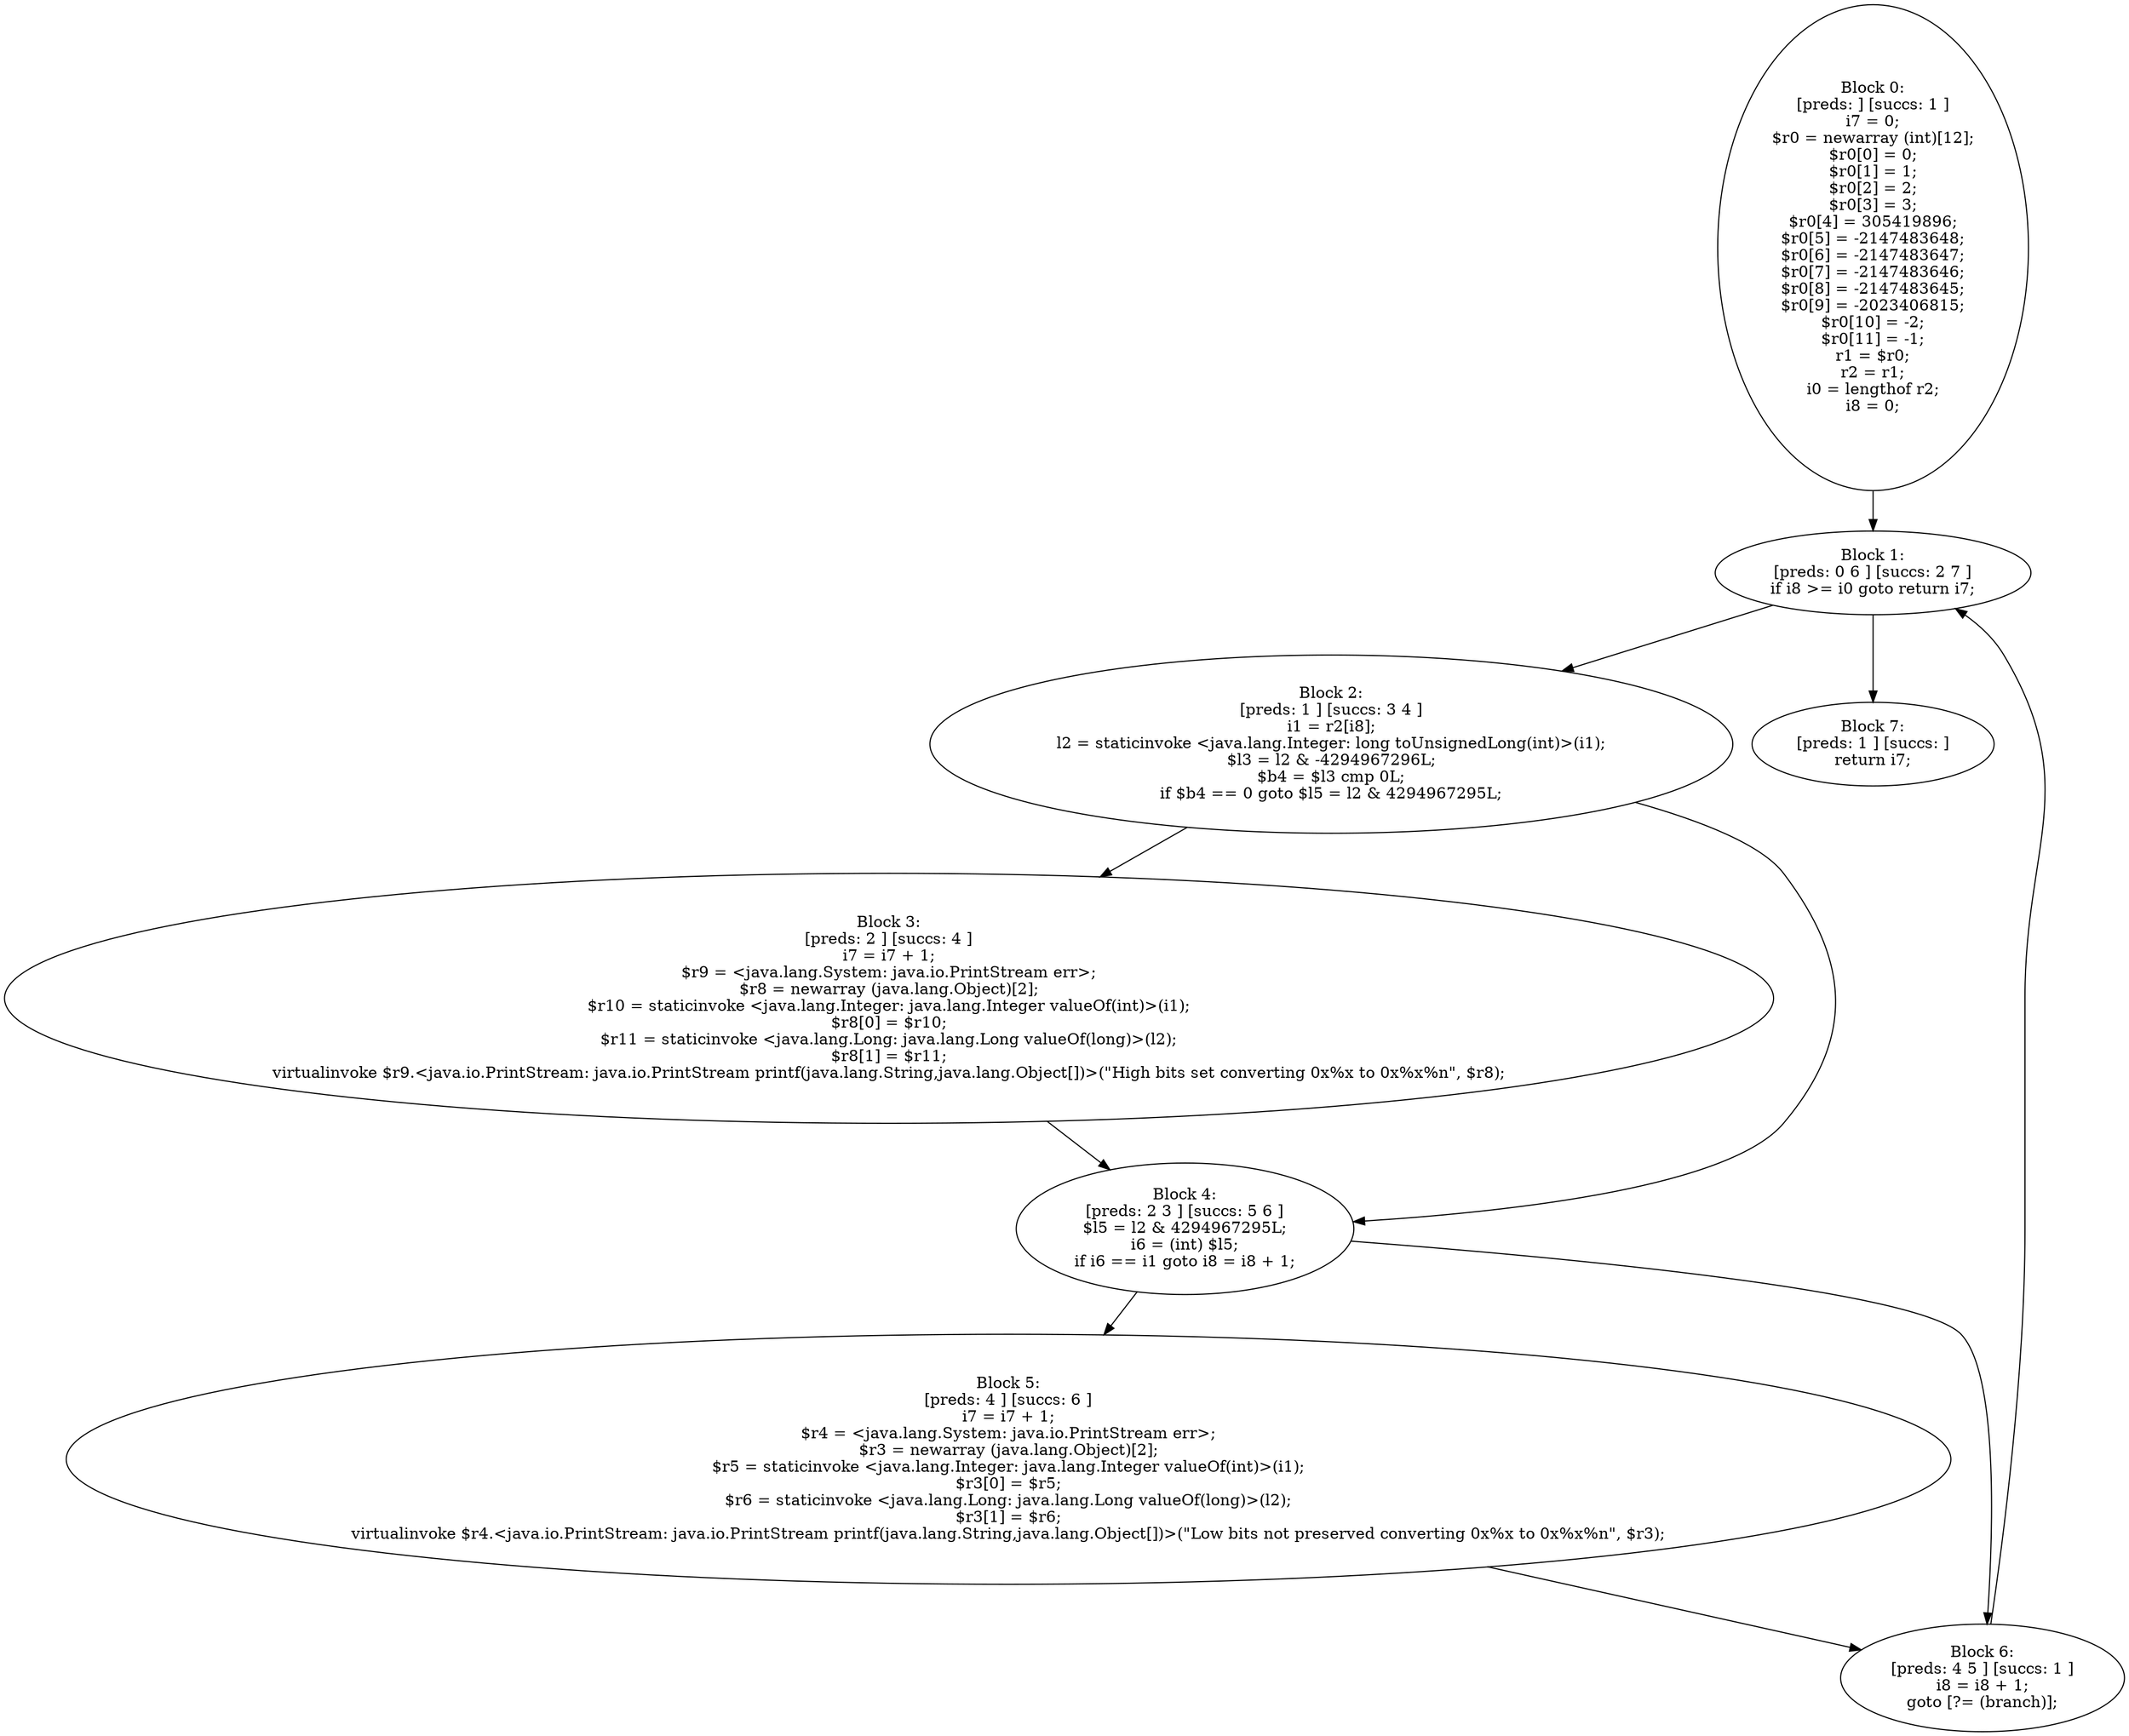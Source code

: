 digraph "unitGraph" {
    "Block 0:
[preds: ] [succs: 1 ]
i7 = 0;
$r0 = newarray (int)[12];
$r0[0] = 0;
$r0[1] = 1;
$r0[2] = 2;
$r0[3] = 3;
$r0[4] = 305419896;
$r0[5] = -2147483648;
$r0[6] = -2147483647;
$r0[7] = -2147483646;
$r0[8] = -2147483645;
$r0[9] = -2023406815;
$r0[10] = -2;
$r0[11] = -1;
r1 = $r0;
r2 = r1;
i0 = lengthof r2;
i8 = 0;
"
    "Block 1:
[preds: 0 6 ] [succs: 2 7 ]
if i8 >= i0 goto return i7;
"
    "Block 2:
[preds: 1 ] [succs: 3 4 ]
i1 = r2[i8];
l2 = staticinvoke <java.lang.Integer: long toUnsignedLong(int)>(i1);
$l3 = l2 & -4294967296L;
$b4 = $l3 cmp 0L;
if $b4 == 0 goto $l5 = l2 & 4294967295L;
"
    "Block 3:
[preds: 2 ] [succs: 4 ]
i7 = i7 + 1;
$r9 = <java.lang.System: java.io.PrintStream err>;
$r8 = newarray (java.lang.Object)[2];
$r10 = staticinvoke <java.lang.Integer: java.lang.Integer valueOf(int)>(i1);
$r8[0] = $r10;
$r11 = staticinvoke <java.lang.Long: java.lang.Long valueOf(long)>(l2);
$r8[1] = $r11;
virtualinvoke $r9.<java.io.PrintStream: java.io.PrintStream printf(java.lang.String,java.lang.Object[])>(\"High bits set converting 0x%x to 0x%x%n\", $r8);
"
    "Block 4:
[preds: 2 3 ] [succs: 5 6 ]
$l5 = l2 & 4294967295L;
i6 = (int) $l5;
if i6 == i1 goto i8 = i8 + 1;
"
    "Block 5:
[preds: 4 ] [succs: 6 ]
i7 = i7 + 1;
$r4 = <java.lang.System: java.io.PrintStream err>;
$r3 = newarray (java.lang.Object)[2];
$r5 = staticinvoke <java.lang.Integer: java.lang.Integer valueOf(int)>(i1);
$r3[0] = $r5;
$r6 = staticinvoke <java.lang.Long: java.lang.Long valueOf(long)>(l2);
$r3[1] = $r6;
virtualinvoke $r4.<java.io.PrintStream: java.io.PrintStream printf(java.lang.String,java.lang.Object[])>(\"Low bits not preserved converting 0x%x to 0x%x%n\", $r3);
"
    "Block 6:
[preds: 4 5 ] [succs: 1 ]
i8 = i8 + 1;
goto [?= (branch)];
"
    "Block 7:
[preds: 1 ] [succs: ]
return i7;
"
    "Block 0:
[preds: ] [succs: 1 ]
i7 = 0;
$r0 = newarray (int)[12];
$r0[0] = 0;
$r0[1] = 1;
$r0[2] = 2;
$r0[3] = 3;
$r0[4] = 305419896;
$r0[5] = -2147483648;
$r0[6] = -2147483647;
$r0[7] = -2147483646;
$r0[8] = -2147483645;
$r0[9] = -2023406815;
$r0[10] = -2;
$r0[11] = -1;
r1 = $r0;
r2 = r1;
i0 = lengthof r2;
i8 = 0;
"->"Block 1:
[preds: 0 6 ] [succs: 2 7 ]
if i8 >= i0 goto return i7;
";
    "Block 1:
[preds: 0 6 ] [succs: 2 7 ]
if i8 >= i0 goto return i7;
"->"Block 2:
[preds: 1 ] [succs: 3 4 ]
i1 = r2[i8];
l2 = staticinvoke <java.lang.Integer: long toUnsignedLong(int)>(i1);
$l3 = l2 & -4294967296L;
$b4 = $l3 cmp 0L;
if $b4 == 0 goto $l5 = l2 & 4294967295L;
";
    "Block 1:
[preds: 0 6 ] [succs: 2 7 ]
if i8 >= i0 goto return i7;
"->"Block 7:
[preds: 1 ] [succs: ]
return i7;
";
    "Block 2:
[preds: 1 ] [succs: 3 4 ]
i1 = r2[i8];
l2 = staticinvoke <java.lang.Integer: long toUnsignedLong(int)>(i1);
$l3 = l2 & -4294967296L;
$b4 = $l3 cmp 0L;
if $b4 == 0 goto $l5 = l2 & 4294967295L;
"->"Block 3:
[preds: 2 ] [succs: 4 ]
i7 = i7 + 1;
$r9 = <java.lang.System: java.io.PrintStream err>;
$r8 = newarray (java.lang.Object)[2];
$r10 = staticinvoke <java.lang.Integer: java.lang.Integer valueOf(int)>(i1);
$r8[0] = $r10;
$r11 = staticinvoke <java.lang.Long: java.lang.Long valueOf(long)>(l2);
$r8[1] = $r11;
virtualinvoke $r9.<java.io.PrintStream: java.io.PrintStream printf(java.lang.String,java.lang.Object[])>(\"High bits set converting 0x%x to 0x%x%n\", $r8);
";
    "Block 2:
[preds: 1 ] [succs: 3 4 ]
i1 = r2[i8];
l2 = staticinvoke <java.lang.Integer: long toUnsignedLong(int)>(i1);
$l3 = l2 & -4294967296L;
$b4 = $l3 cmp 0L;
if $b4 == 0 goto $l5 = l2 & 4294967295L;
"->"Block 4:
[preds: 2 3 ] [succs: 5 6 ]
$l5 = l2 & 4294967295L;
i6 = (int) $l5;
if i6 == i1 goto i8 = i8 + 1;
";
    "Block 3:
[preds: 2 ] [succs: 4 ]
i7 = i7 + 1;
$r9 = <java.lang.System: java.io.PrintStream err>;
$r8 = newarray (java.lang.Object)[2];
$r10 = staticinvoke <java.lang.Integer: java.lang.Integer valueOf(int)>(i1);
$r8[0] = $r10;
$r11 = staticinvoke <java.lang.Long: java.lang.Long valueOf(long)>(l2);
$r8[1] = $r11;
virtualinvoke $r9.<java.io.PrintStream: java.io.PrintStream printf(java.lang.String,java.lang.Object[])>(\"High bits set converting 0x%x to 0x%x%n\", $r8);
"->"Block 4:
[preds: 2 3 ] [succs: 5 6 ]
$l5 = l2 & 4294967295L;
i6 = (int) $l5;
if i6 == i1 goto i8 = i8 + 1;
";
    "Block 4:
[preds: 2 3 ] [succs: 5 6 ]
$l5 = l2 & 4294967295L;
i6 = (int) $l5;
if i6 == i1 goto i8 = i8 + 1;
"->"Block 5:
[preds: 4 ] [succs: 6 ]
i7 = i7 + 1;
$r4 = <java.lang.System: java.io.PrintStream err>;
$r3 = newarray (java.lang.Object)[2];
$r5 = staticinvoke <java.lang.Integer: java.lang.Integer valueOf(int)>(i1);
$r3[0] = $r5;
$r6 = staticinvoke <java.lang.Long: java.lang.Long valueOf(long)>(l2);
$r3[1] = $r6;
virtualinvoke $r4.<java.io.PrintStream: java.io.PrintStream printf(java.lang.String,java.lang.Object[])>(\"Low bits not preserved converting 0x%x to 0x%x%n\", $r3);
";
    "Block 4:
[preds: 2 3 ] [succs: 5 6 ]
$l5 = l2 & 4294967295L;
i6 = (int) $l5;
if i6 == i1 goto i8 = i8 + 1;
"->"Block 6:
[preds: 4 5 ] [succs: 1 ]
i8 = i8 + 1;
goto [?= (branch)];
";
    "Block 5:
[preds: 4 ] [succs: 6 ]
i7 = i7 + 1;
$r4 = <java.lang.System: java.io.PrintStream err>;
$r3 = newarray (java.lang.Object)[2];
$r5 = staticinvoke <java.lang.Integer: java.lang.Integer valueOf(int)>(i1);
$r3[0] = $r5;
$r6 = staticinvoke <java.lang.Long: java.lang.Long valueOf(long)>(l2);
$r3[1] = $r6;
virtualinvoke $r4.<java.io.PrintStream: java.io.PrintStream printf(java.lang.String,java.lang.Object[])>(\"Low bits not preserved converting 0x%x to 0x%x%n\", $r3);
"->"Block 6:
[preds: 4 5 ] [succs: 1 ]
i8 = i8 + 1;
goto [?= (branch)];
";
    "Block 6:
[preds: 4 5 ] [succs: 1 ]
i8 = i8 + 1;
goto [?= (branch)];
"->"Block 1:
[preds: 0 6 ] [succs: 2 7 ]
if i8 >= i0 goto return i7;
";
}
